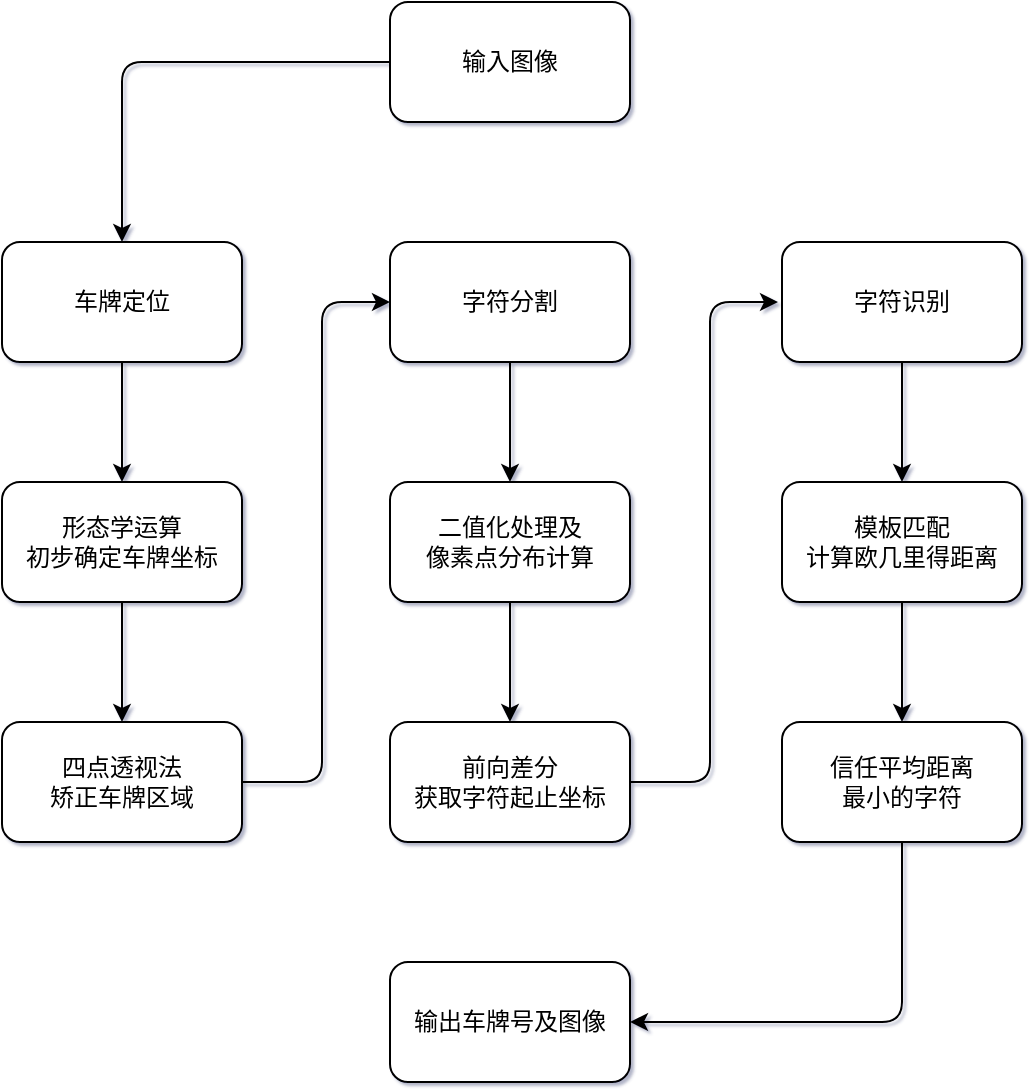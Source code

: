 <mxfile>
    <diagram id="uWgZEYxKL4Fz43GWyEMF" name="Page-1">
        <mxGraphModel dx="654" dy="749" grid="1" gridSize="10" guides="1" tooltips="1" connect="1" arrows="1" fold="1" page="1" pageScale="1" pageWidth="827" pageHeight="1169" math="0" shadow="1">
            <root>
                <mxCell id="0"/>
                <mxCell id="1" parent="0"/>
                <mxCell id="2" value="输入图像" style="rounded=1;whiteSpace=wrap;html=1;" parent="1" vertex="1">
                    <mxGeometry x="353" y="140" width="120" height="60" as="geometry"/>
                </mxCell>
                <mxCell id="5" value="" style="edgeStyle=none;html=1;rounded=1;" parent="1" source="3" target="4" edge="1">
                    <mxGeometry relative="1" as="geometry"/>
                </mxCell>
                <mxCell id="3" value="车牌定位" style="rounded=1;whiteSpace=wrap;html=1;" parent="1" vertex="1">
                    <mxGeometry x="159" y="260" width="120" height="60" as="geometry"/>
                </mxCell>
                <mxCell id="7" value="" style="edgeStyle=none;html=1;rounded=1;" parent="1" source="4" target="6" edge="1">
                    <mxGeometry relative="1" as="geometry"/>
                </mxCell>
                <mxCell id="4" value="形态学运算&lt;br&gt;初步确定车牌坐标" style="whiteSpace=wrap;html=1;rounded=1;" parent="1" vertex="1">
                    <mxGeometry x="159" y="380" width="120" height="60" as="geometry"/>
                </mxCell>
                <mxCell id="6" value="四点透视法&lt;br&gt;矫正车牌区域" style="whiteSpace=wrap;html=1;rounded=1;" parent="1" vertex="1">
                    <mxGeometry x="159" y="500" width="120" height="60" as="geometry"/>
                </mxCell>
                <mxCell id="15" value="" style="edgeStyle=none;html=1;rounded=1;" parent="1" source="8" target="14" edge="1">
                    <mxGeometry relative="1" as="geometry"/>
                </mxCell>
                <mxCell id="8" value="字符分割" style="rounded=1;whiteSpace=wrap;html=1;" parent="1" vertex="1">
                    <mxGeometry x="353" y="260" width="120" height="60" as="geometry"/>
                </mxCell>
                <mxCell id="17" value="" style="edgeStyle=none;html=1;rounded=1;" parent="1" source="14" target="16" edge="1">
                    <mxGeometry relative="1" as="geometry"/>
                </mxCell>
                <mxCell id="14" value="二值化处理及&lt;br&gt;像素点分布计算" style="whiteSpace=wrap;html=1;rounded=1;" parent="1" vertex="1">
                    <mxGeometry x="353" y="380" width="120" height="60" as="geometry"/>
                </mxCell>
                <mxCell id="16" value="前向差分&lt;br&gt;获取字符起止坐标" style="whiteSpace=wrap;html=1;rounded=1;" parent="1" vertex="1">
                    <mxGeometry x="353" y="500" width="120" height="60" as="geometry"/>
                </mxCell>
                <mxCell id="21" value="" style="edgeStyle=none;html=1;rounded=1;" parent="1" source="19" target="20" edge="1">
                    <mxGeometry relative="1" as="geometry"/>
                </mxCell>
                <mxCell id="19" value="字符识别" style="rounded=1;whiteSpace=wrap;html=1;" parent="1" vertex="1">
                    <mxGeometry x="549" y="260" width="120" height="60" as="geometry"/>
                </mxCell>
                <mxCell id="23" value="" style="edgeStyle=none;html=1;rounded=1;" parent="1" source="20" target="22" edge="1">
                    <mxGeometry relative="1" as="geometry"/>
                </mxCell>
                <mxCell id="20" value="模板匹配&lt;br&gt;计算欧几里得距离" style="rounded=1;whiteSpace=wrap;html=1;" parent="1" vertex="1">
                    <mxGeometry x="549" y="380" width="120" height="60" as="geometry"/>
                </mxCell>
                <mxCell id="22" value="信任平均距离&lt;br&gt;最小的字符" style="rounded=1;whiteSpace=wrap;html=1;" parent="1" vertex="1">
                    <mxGeometry x="549" y="500" width="120" height="60" as="geometry"/>
                </mxCell>
                <mxCell id="24" value="输出车牌号及图像" style="rounded=1;whiteSpace=wrap;html=1;" parent="1" vertex="1">
                    <mxGeometry x="353" y="620" width="120" height="60" as="geometry"/>
                </mxCell>
                <mxCell id="25" value="" style="endArrow=classic;html=1;exitX=1;exitY=0.5;exitDx=0;exitDy=0;entryX=0;entryY=0.5;entryDx=0;entryDy=0;rounded=1;" parent="1" source="6" target="8" edge="1">
                    <mxGeometry width="50" height="50" relative="1" as="geometry">
                        <mxPoint x="369" y="490" as="sourcePoint"/>
                        <mxPoint x="319" y="280" as="targetPoint"/>
                        <Array as="points">
                            <mxPoint x="319" y="530"/>
                            <mxPoint x="319" y="290"/>
                        </Array>
                    </mxGeometry>
                </mxCell>
                <mxCell id="26" value="" style="endArrow=classic;html=1;exitX=1;exitY=0.5;exitDx=0;exitDy=0;entryX=0;entryY=0.5;entryDx=0;entryDy=0;rounded=1;" parent="1" edge="1">
                    <mxGeometry width="50" height="50" relative="1" as="geometry">
                        <mxPoint x="473" y="530" as="sourcePoint"/>
                        <mxPoint x="547" y="290" as="targetPoint"/>
                        <Array as="points">
                            <mxPoint x="513" y="530"/>
                            <mxPoint x="513" y="290"/>
                        </Array>
                    </mxGeometry>
                </mxCell>
                <mxCell id="27" value="" style="endArrow=classic;html=1;exitX=0;exitY=0.5;exitDx=0;exitDy=0;entryX=0.5;entryY=0;entryDx=0;entryDy=0;rounded=1;" parent="1" source="2" target="3" edge="1">
                    <mxGeometry width="50" height="50" relative="1" as="geometry">
                        <mxPoint x="369" y="490" as="sourcePoint"/>
                        <mxPoint x="419" y="440" as="targetPoint"/>
                        <Array as="points">
                            <mxPoint x="219" y="170"/>
                        </Array>
                    </mxGeometry>
                </mxCell>
                <mxCell id="28" value="" style="endArrow=classic;html=1;exitX=0.5;exitY=1;exitDx=0;exitDy=0;entryX=1;entryY=0.5;entryDx=0;entryDy=0;rounded=1;" parent="1" source="22" target="24" edge="1">
                    <mxGeometry width="50" height="50" relative="1" as="geometry">
                        <mxPoint x="623" y="660" as="sourcePoint"/>
                        <mxPoint x="489" y="750" as="targetPoint"/>
                        <Array as="points">
                            <mxPoint x="609" y="650"/>
                        </Array>
                    </mxGeometry>
                </mxCell>
            </root>
        </mxGraphModel>
    </diagram>
</mxfile>